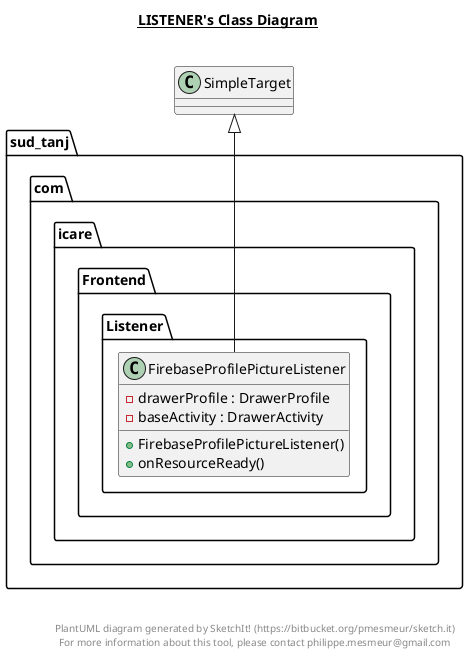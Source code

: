 @startuml

title __LISTENER's Class Diagram__\n

  package sud_tanj.com.icare {
    package sud_tanj.com.icare.Frontend.Listener {
      class FirebaseProfilePictureListener {
          - drawerProfile : DrawerProfile
          - baseActivity : DrawerActivity
          + FirebaseProfilePictureListener()
          + onResourceReady()
      }
    }
  }
  

  FirebaseProfilePictureListener -up-|> SimpleTarget


right footer


PlantUML diagram generated by SketchIt! (https://bitbucket.org/pmesmeur/sketch.it)
For more information about this tool, please contact philippe.mesmeur@gmail.com
endfooter

@enduml
